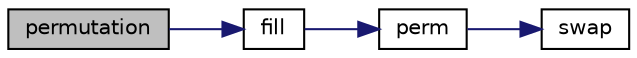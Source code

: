 digraph "permutation"
{
  edge [fontname="Helvetica",fontsize="10",labelfontname="Helvetica",labelfontsize="10"];
  node [fontname="Helvetica",fontsize="10",shape=record];
  rankdir="LR";
  Node1 [label="permutation",height=0.2,width=0.4,color="black", fillcolor="grey75", style="filled", fontcolor="black"];
  Node1 -> Node2 [color="midnightblue",fontsize="10",style="solid",fontname="Helvetica"];
  Node2 [label="fill",height=0.2,width=0.4,color="black", fillcolor="white", style="filled",URL="$HW9_8cpp.html#afcd58f6b3dcd6630a12fa667239b638b"];
  Node2 -> Node3 [color="midnightblue",fontsize="10",style="solid",fontname="Helvetica"];
  Node3 [label="perm",height=0.2,width=0.4,color="black", fillcolor="white", style="filled",URL="$HW9_8cpp.html#acca24749d888f73c0a7fe113d849dfae"];
  Node3 -> Node4 [color="midnightblue",fontsize="10",style="solid",fontname="Helvetica"];
  Node4 [label="swap",height=0.2,width=0.4,color="black", fillcolor="white", style="filled",URL="$HW9_8cpp.html#a9f8419e439090ecd27f2c5d086efb2ad"];
}
